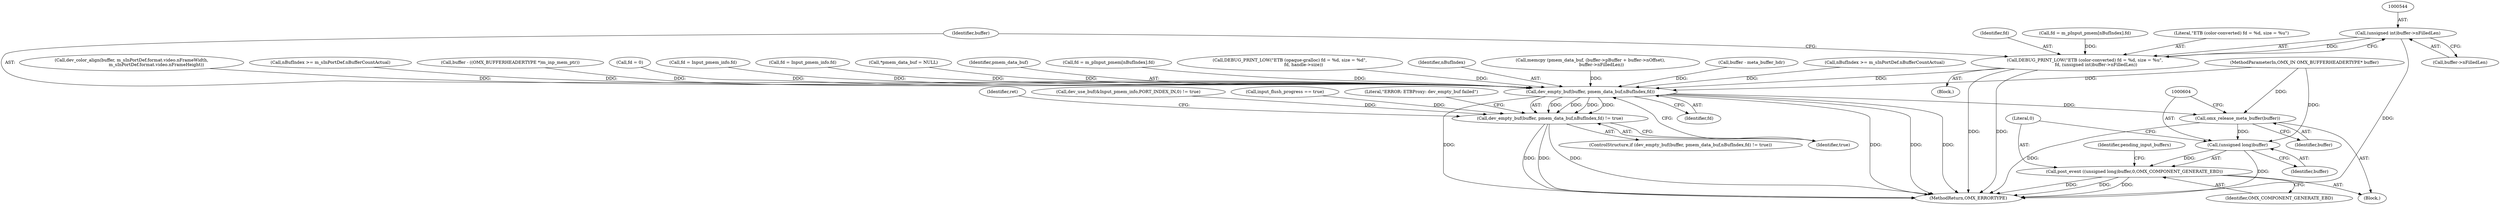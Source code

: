 digraph "0_Android_4ed06d14080d8667d5be14eed200e378cba78345_0@pointer" {
"1000543" [label="(Call,(unsigned int)buffer->nFilledLen)"];
"1000540" [label="(Call,DEBUG_PRINT_LOW(\"ETB (color-converted) fd = %d, size = %u\",\n                fd, (unsigned int)buffer->nFilledLen))"];
"1000591" [label="(Call,dev_empty_buf(buffer, pmem_data_buf,nBufIndex,fd))"];
"1000590" [label="(Call,dev_empty_buf(buffer, pmem_data_buf,nBufIndex,fd) != true)"];
"1000600" [label="(Call,omx_release_meta_buffer(buffer))"];
"1000603" [label="(Call,(unsigned long)buffer)"];
"1000602" [label="(Call,post_event ((unsigned long)buffer,0,OMX_COMPONENT_GENERATE_EBD))"];
"1000590" [label="(Call,dev_empty_buf(buffer, pmem_data_buf,nBufIndex,fd) != true)"];
"1000159" [label="(Call,buffer - meta_buffer_hdr)"];
"1000599" [label="(Literal,\"ERROR: ETBProxy: dev_empty_buf failed\")"];
"1000163" [label="(Call,nBufIndex >= m_sInPortDef.nBufferCountActual)"];
"1000533" [label="(Call,fd = m_pInput_pmem[nBufIndex].fd)"];
"1000618" [label="(Identifier,ret)"];
"1000592" [label="(Identifier,buffer)"];
"1000562" [label="(Call,dev_color_align(buffer, m_sInPortDef.format.video.nFrameWidth,\n                                    m_sInPortDef.format.video.nFrameHeight))"];
"1000595" [label="(Identifier,fd)"];
"1000597" [label="(Block,)"];
"1000600" [label="(Call,omx_release_meta_buffer(buffer))"];
"1000532" [label="(Block,)"];
"1000609" [label="(Identifier,pending_input_buffers)"];
"1000601" [label="(Identifier,buffer)"];
"1000267" [label="(Call,nBufIndex >= m_sInPortDef.nBufferCountActual)"];
"1000261" [label="(Call,buffer - ((OMX_BUFFERHEADERTYPE *)m_inp_mem_ptr))"];
"1000434" [label="(Call,dev_use_buf(&Input_pmem_info,PORT_INDEX_IN,0) != true)"];
"1000591" [label="(Call,dev_empty_buf(buffer, pmem_data_buf,nBufIndex,fd))"];
"1000606" [label="(Literal,0)"];
"1000540" [label="(Call,DEBUG_PRINT_LOW(\"ETB (color-converted) fd = %d, size = %u\",\n                fd, (unsigned int)buffer->nFilledLen))"];
"1000129" [label="(Call,fd = 0)"];
"1000281" [label="(Call,input_flush_progress == true)"];
"1000602" [label="(Call,post_event ((unsigned long)buffer,0,OMX_COMPONENT_GENERATE_EBD))"];
"1000345" [label="(Call,fd = Input_pmem_info.fd)"];
"1000405" [label="(Call,fd = Input_pmem_info.fd)"];
"1000103" [label="(MethodParameterIn,OMX_IN OMX_BUFFERHEADERTYPE* buffer)"];
"1000109" [label="(Call,*pmem_data_buf = NULL)"];
"1000593" [label="(Identifier,pmem_data_buf)"];
"1000589" [label="(ControlStructure,if (dev_empty_buf(buffer, pmem_data_buf,nBufIndex,fd) != true))"];
"1000541" [label="(Literal,\"ETB (color-converted) fd = %d, size = %u\")"];
"1000607" [label="(Identifier,OMX_COMPONENT_GENERATE_EBD)"];
"1000299" [label="(Call,fd = m_pInput_pmem[nBufIndex].fd)"];
"1000596" [label="(Identifier,true)"];
"1000545" [label="(Call,buffer->nFilledLen)"];
"1000619" [label="(MethodReturn,OMX_ERRORTYPE)"];
"1000479" [label="(Call,DEBUG_PRINT_LOW(\"ETB (opaque-gralloc) fd = %d, size = %d\",\n                    fd, handle->size))"];
"1000542" [label="(Identifier,fd)"];
"1000603" [label="(Call,(unsigned long)buffer)"];
"1000594" [label="(Identifier,nBufIndex)"];
"1000605" [label="(Identifier,buffer)"];
"1000515" [label="(Call,memcpy (pmem_data_buf, (buffer->pBuffer + buffer->nOffset),\n                buffer->nFilledLen))"];
"1000543" [label="(Call,(unsigned int)buffer->nFilledLen)"];
"1000543" -> "1000540"  [label="AST: "];
"1000543" -> "1000545"  [label="CFG: "];
"1000544" -> "1000543"  [label="AST: "];
"1000545" -> "1000543"  [label="AST: "];
"1000540" -> "1000543"  [label="CFG: "];
"1000543" -> "1000619"  [label="DDG: "];
"1000543" -> "1000540"  [label="DDG: "];
"1000540" -> "1000532"  [label="AST: "];
"1000541" -> "1000540"  [label="AST: "];
"1000542" -> "1000540"  [label="AST: "];
"1000592" -> "1000540"  [label="CFG: "];
"1000540" -> "1000619"  [label="DDG: "];
"1000540" -> "1000619"  [label="DDG: "];
"1000533" -> "1000540"  [label="DDG: "];
"1000540" -> "1000591"  [label="DDG: "];
"1000591" -> "1000590"  [label="AST: "];
"1000591" -> "1000595"  [label="CFG: "];
"1000592" -> "1000591"  [label="AST: "];
"1000593" -> "1000591"  [label="AST: "];
"1000594" -> "1000591"  [label="AST: "];
"1000595" -> "1000591"  [label="AST: "];
"1000596" -> "1000591"  [label="CFG: "];
"1000591" -> "1000619"  [label="DDG: "];
"1000591" -> "1000619"  [label="DDG: "];
"1000591" -> "1000619"  [label="DDG: "];
"1000591" -> "1000619"  [label="DDG: "];
"1000591" -> "1000590"  [label="DDG: "];
"1000591" -> "1000590"  [label="DDG: "];
"1000591" -> "1000590"  [label="DDG: "];
"1000591" -> "1000590"  [label="DDG: "];
"1000562" -> "1000591"  [label="DDG: "];
"1000159" -> "1000591"  [label="DDG: "];
"1000261" -> "1000591"  [label="DDG: "];
"1000103" -> "1000591"  [label="DDG: "];
"1000515" -> "1000591"  [label="DDG: "];
"1000109" -> "1000591"  [label="DDG: "];
"1000163" -> "1000591"  [label="DDG: "];
"1000267" -> "1000591"  [label="DDG: "];
"1000129" -> "1000591"  [label="DDG: "];
"1000299" -> "1000591"  [label="DDG: "];
"1000405" -> "1000591"  [label="DDG: "];
"1000345" -> "1000591"  [label="DDG: "];
"1000479" -> "1000591"  [label="DDG: "];
"1000591" -> "1000600"  [label="DDG: "];
"1000590" -> "1000589"  [label="AST: "];
"1000590" -> "1000596"  [label="CFG: "];
"1000596" -> "1000590"  [label="AST: "];
"1000599" -> "1000590"  [label="CFG: "];
"1000618" -> "1000590"  [label="CFG: "];
"1000590" -> "1000619"  [label="DDG: "];
"1000590" -> "1000619"  [label="DDG: "];
"1000590" -> "1000619"  [label="DDG: "];
"1000434" -> "1000590"  [label="DDG: "];
"1000281" -> "1000590"  [label="DDG: "];
"1000600" -> "1000597"  [label="AST: "];
"1000600" -> "1000601"  [label="CFG: "];
"1000601" -> "1000600"  [label="AST: "];
"1000604" -> "1000600"  [label="CFG: "];
"1000600" -> "1000619"  [label="DDG: "];
"1000103" -> "1000600"  [label="DDG: "];
"1000600" -> "1000603"  [label="DDG: "];
"1000603" -> "1000602"  [label="AST: "];
"1000603" -> "1000605"  [label="CFG: "];
"1000604" -> "1000603"  [label="AST: "];
"1000605" -> "1000603"  [label="AST: "];
"1000606" -> "1000603"  [label="CFG: "];
"1000603" -> "1000619"  [label="DDG: "];
"1000603" -> "1000602"  [label="DDG: "];
"1000103" -> "1000603"  [label="DDG: "];
"1000602" -> "1000597"  [label="AST: "];
"1000602" -> "1000607"  [label="CFG: "];
"1000606" -> "1000602"  [label="AST: "];
"1000607" -> "1000602"  [label="AST: "];
"1000609" -> "1000602"  [label="CFG: "];
"1000602" -> "1000619"  [label="DDG: "];
"1000602" -> "1000619"  [label="DDG: "];
"1000602" -> "1000619"  [label="DDG: "];
}
